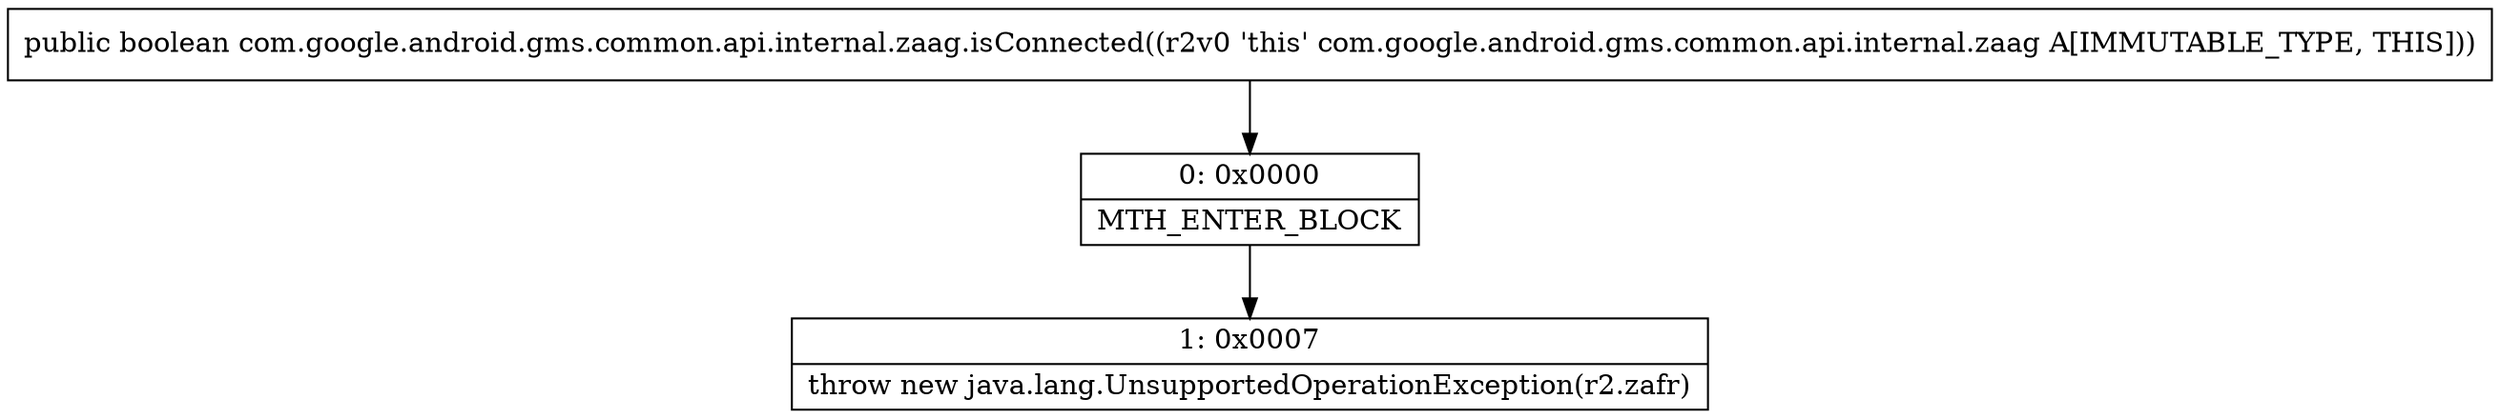digraph "CFG forcom.google.android.gms.common.api.internal.zaag.isConnected()Z" {
Node_0 [shape=record,label="{0\:\ 0x0000|MTH_ENTER_BLOCK\l}"];
Node_1 [shape=record,label="{1\:\ 0x0007|throw new java.lang.UnsupportedOperationException(r2.zafr)\l}"];
MethodNode[shape=record,label="{public boolean com.google.android.gms.common.api.internal.zaag.isConnected((r2v0 'this' com.google.android.gms.common.api.internal.zaag A[IMMUTABLE_TYPE, THIS])) }"];
MethodNode -> Node_0;
Node_0 -> Node_1;
}

